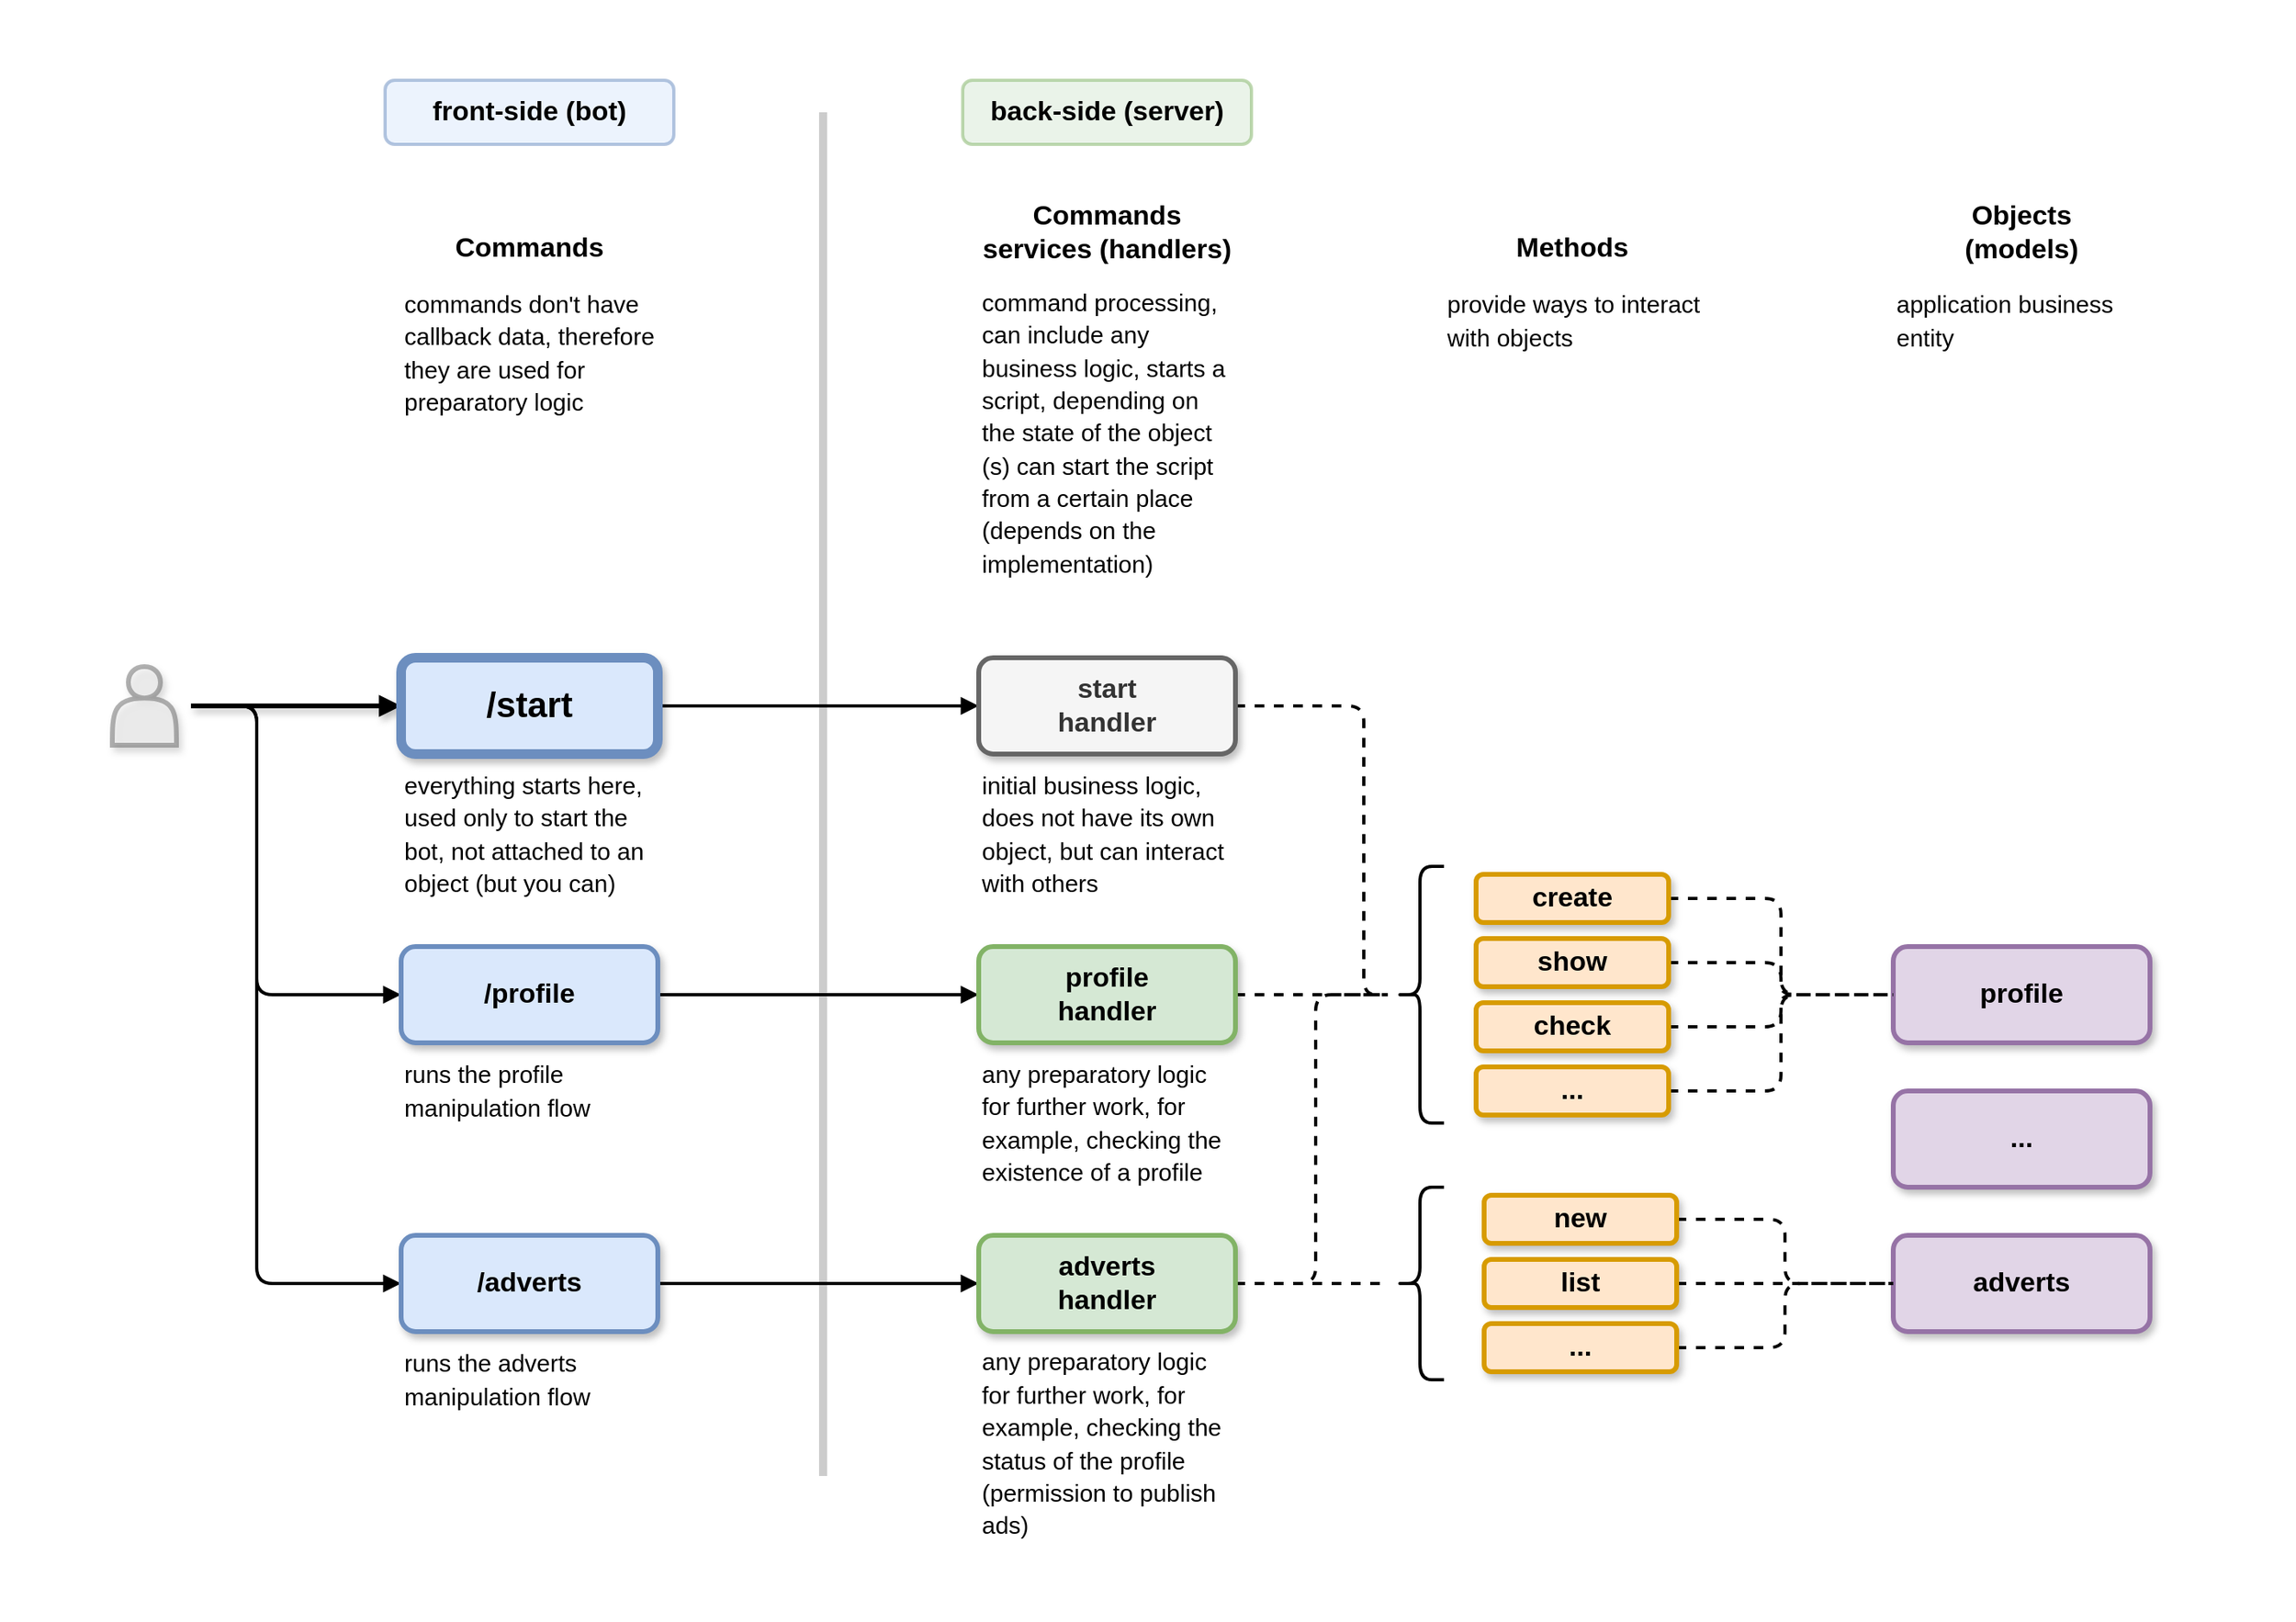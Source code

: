 <mxfile version="16.5.1" type="device" pages="2"><diagram id="DZBRnMitXiUaiUEYUGys" name="commands"><mxGraphModel dx="1702" dy="1569" grid="1" gridSize="10" guides="1" tooltips="1" connect="1" arrows="1" fold="1" page="0" pageScale="1" pageWidth="1169" pageHeight="827" background="#ffffff" math="0" shadow="0"><root><mxCell id="0"/><mxCell id="1" parent="0"/><mxCell id="3Sy41-BGQqIx18QqavUB-68" value="" style="rounded=0;whiteSpace=wrap;html=1;shadow=0;fontSize=20;strokeColor=none;strokeWidth=3;fillColor=none;opacity=50;" vertex="1" parent="1"><mxGeometry x="70" y="-100" width="1430" height="1010" as="geometry"/></mxCell><mxCell id="3Sy41-BGQqIx18QqavUB-8" value="" style="endArrow=none;html=1;rounded=0;fontSize=17;strokeWidth=5;strokeColor=#CCCCCC;" edge="1" parent="1"><mxGeometry width="50" height="50" relative="1" as="geometry"><mxPoint x="583" y="820" as="sourcePoint"/><mxPoint x="583" y="-30" as="targetPoint"/></mxGeometry></mxCell><mxCell id="3Sy41-BGQqIx18QqavUB-6" style="edgeStyle=orthogonalEdgeStyle;rounded=0;orthogonalLoop=1;jettySize=auto;html=1;entryX=0;entryY=0.5;entryDx=0;entryDy=0;fontSize=17;strokeWidth=3;shadow=1;endArrow=block;endFill=1;" edge="1" parent="1" source="3Sy41-BGQqIx18QqavUB-1" target="3Sy41-BGQqIx18QqavUB-5"><mxGeometry relative="1" as="geometry"/></mxCell><mxCell id="3Sy41-BGQqIx18QqavUB-13" style="edgeStyle=orthogonalEdgeStyle;rounded=1;orthogonalLoop=1;jettySize=auto;html=1;entryX=0;entryY=0.5;entryDx=0;entryDy=0;fontSize=17;strokeWidth=2;endArrow=block;endFill=1;" edge="1" parent="1" target="3Sy41-BGQqIx18QqavUB-11"><mxGeometry relative="1" as="geometry"><mxPoint x="190" y="340" as="sourcePoint"/><Array as="points"><mxPoint x="230" y="340"/><mxPoint x="230" y="520"/></Array></mxGeometry></mxCell><mxCell id="3Sy41-BGQqIx18QqavUB-15" style="edgeStyle=orthogonalEdgeStyle;rounded=1;orthogonalLoop=1;jettySize=auto;html=1;entryX=0;entryY=0.5;entryDx=0;entryDy=0;fontSize=17;strokeWidth=2;endArrow=block;endFill=1;" edge="1" parent="1" target="3Sy41-BGQqIx18QqavUB-14"><mxGeometry relative="1" as="geometry"><mxPoint x="190" y="340" as="sourcePoint"/><Array as="points"><mxPoint x="230" y="340"/><mxPoint x="230" y="700"/></Array></mxGeometry></mxCell><mxCell id="3Sy41-BGQqIx18QqavUB-1" value="" style="shape=actor;whiteSpace=wrap;html=1;strokeWidth=3;opacity=50;fillColor=#f5f5f5;fontColor=#333333;strokeColor=#666666;shadow=1;perimeterSpacing=9;" vertex="1" parent="1"><mxGeometry x="140" y="315.5" width="40" height="49" as="geometry"/></mxCell><mxCell id="3Sy41-BGQqIx18QqavUB-23" style="edgeStyle=orthogonalEdgeStyle;rounded=0;orthogonalLoop=1;jettySize=auto;html=1;exitX=1;exitY=0.5;exitDx=0;exitDy=0;entryX=0;entryY=0.5;entryDx=0;entryDy=0;fontSize=17;strokeWidth=2;endArrow=block;endFill=1;" edge="1" parent="1" source="3Sy41-BGQqIx18QqavUB-5" target="3Sy41-BGQqIx18QqavUB-22"><mxGeometry relative="1" as="geometry"/></mxCell><mxCell id="3Sy41-BGQqIx18QqavUB-5" value="&lt;b style=&quot;font-size: 22px;&quot;&gt;&lt;font style=&quot;font-size: 22px;&quot;&gt;/start&lt;/font&gt;&lt;/b&gt;" style="rounded=1;whiteSpace=wrap;html=1;strokeColor=#6c8ebf;fillColor=#dae8fc;shadow=1;strokeWidth=6;fontSize=22;" vertex="1" parent="1"><mxGeometry x="320" y="310" width="160" height="60" as="geometry"/></mxCell><mxCell id="3Sy41-BGQqIx18QqavUB-7" value="Objects&lt;br&gt;(models)" style="text;html=1;strokeColor=none;fillColor=none;align=center;verticalAlign=middle;whiteSpace=wrap;rounded=0;fontSize=17;fontStyle=1" vertex="1" parent="1"><mxGeometry x="1275" y="20" width="110" height="50" as="geometry"/></mxCell><mxCell id="3Sy41-BGQqIx18QqavUB-9" value="Commands" style="text;html=1;strokeColor=none;fillColor=none;align=center;verticalAlign=middle;whiteSpace=wrap;rounded=0;fontSize=17;fontStyle=1" vertex="1" parent="1"><mxGeometry x="370" y="40" width="60" height="30" as="geometry"/></mxCell><mxCell id="3Sy41-BGQqIx18QqavUB-24" style="edgeStyle=orthogonalEdgeStyle;rounded=0;orthogonalLoop=1;jettySize=auto;html=1;exitX=1;exitY=0.5;exitDx=0;exitDy=0;entryX=0;entryY=0.5;entryDx=0;entryDy=0;fontSize=17;endArrow=block;endFill=1;strokeWidth=2;" edge="1" parent="1" source="3Sy41-BGQqIx18QqavUB-11" target="3Sy41-BGQqIx18QqavUB-19"><mxGeometry relative="1" as="geometry"/></mxCell><mxCell id="3Sy41-BGQqIx18QqavUB-11" value="&lt;b&gt;&lt;font style=&quot;font-size: 17px&quot;&gt;/profile&lt;/font&gt;&lt;/b&gt;" style="rounded=1;whiteSpace=wrap;html=1;strokeColor=#6c8ebf;fillColor=#dae8fc;shadow=1;strokeWidth=3;" vertex="1" parent="1"><mxGeometry x="320" y="490" width="160" height="60" as="geometry"/></mxCell><mxCell id="3Sy41-BGQqIx18QqavUB-25" style="edgeStyle=orthogonalEdgeStyle;rounded=0;orthogonalLoop=1;jettySize=auto;html=1;exitX=1;exitY=0.5;exitDx=0;exitDy=0;entryX=0;entryY=0.5;entryDx=0;entryDy=0;fontSize=17;endArrow=block;endFill=1;strokeWidth=2;" edge="1" parent="1" source="3Sy41-BGQqIx18QqavUB-14" target="3Sy41-BGQqIx18QqavUB-20"><mxGeometry relative="1" as="geometry"/></mxCell><mxCell id="3Sy41-BGQqIx18QqavUB-14" value="&lt;b&gt;&lt;font style=&quot;font-size: 17px&quot;&gt;/adverts&lt;/font&gt;&lt;/b&gt;" style="rounded=1;whiteSpace=wrap;html=1;strokeColor=#6c8ebf;fillColor=#dae8fc;shadow=1;strokeWidth=3;" vertex="1" parent="1"><mxGeometry x="320" y="670" width="160" height="60" as="geometry"/></mxCell><mxCell id="3Sy41-BGQqIx18QqavUB-49" style="edgeStyle=orthogonalEdgeStyle;rounded=1;orthogonalLoop=1;jettySize=auto;html=1;exitX=1;exitY=0.5;exitDx=0;exitDy=0;entryX=0.1;entryY=0.5;entryDx=0;entryDy=0;entryPerimeter=0;fontSize=15;endArrow=none;endFill=0;strokeWidth=2;dashed=1;" edge="1" parent="1" source="3Sy41-BGQqIx18QqavUB-19" target="3Sy41-BGQqIx18QqavUB-48"><mxGeometry relative="1" as="geometry"/></mxCell><mxCell id="3Sy41-BGQqIx18QqavUB-19" value="&lt;b&gt;&lt;font style=&quot;font-size: 17px&quot;&gt;profile&lt;br&gt;handler&lt;br&gt;&lt;/font&gt;&lt;/b&gt;" style="rounded=1;whiteSpace=wrap;html=1;strokeColor=#82b366;fillColor=#d5e8d4;shadow=1;strokeWidth=3;" vertex="1" parent="1"><mxGeometry x="680" y="490" width="160" height="60" as="geometry"/></mxCell><mxCell id="3Sy41-BGQqIx18QqavUB-58" style="edgeStyle=orthogonalEdgeStyle;rounded=1;orthogonalLoop=1;jettySize=auto;html=1;exitX=1;exitY=0.5;exitDx=0;exitDy=0;entryX=0.1;entryY=0.5;entryDx=0;entryDy=0;entryPerimeter=0;dashed=1;fontSize=15;endArrow=none;endFill=0;strokeWidth=2;" edge="1" parent="1" source="3Sy41-BGQqIx18QqavUB-20" target="3Sy41-BGQqIx18QqavUB-57"><mxGeometry relative="1" as="geometry"/></mxCell><mxCell id="3Sy41-BGQqIx18QqavUB-59" style="edgeStyle=orthogonalEdgeStyle;rounded=1;orthogonalLoop=1;jettySize=auto;html=1;exitX=1;exitY=0.5;exitDx=0;exitDy=0;entryX=0.1;entryY=0.5;entryDx=0;entryDy=0;entryPerimeter=0;dashed=1;fontSize=15;endArrow=none;endFill=0;strokeWidth=2;" edge="1" parent="1" source="3Sy41-BGQqIx18QqavUB-20" target="3Sy41-BGQqIx18QqavUB-48"><mxGeometry relative="1" as="geometry"><Array as="points"><mxPoint x="890" y="700"/><mxPoint x="890" y="520"/></Array></mxGeometry></mxCell><mxCell id="3Sy41-BGQqIx18QqavUB-20" value="&lt;b&gt;&lt;font style=&quot;font-size: 17px&quot;&gt;adverts&lt;br&gt;handler&lt;br&gt;&lt;/font&gt;&lt;/b&gt;" style="rounded=1;whiteSpace=wrap;html=1;strokeColor=#82b366;fillColor=#d5e8d4;shadow=1;strokeWidth=3;" vertex="1" parent="1"><mxGeometry x="680" y="670" width="160" height="60" as="geometry"/></mxCell><mxCell id="3Sy41-BGQqIx18QqavUB-50" style="edgeStyle=orthogonalEdgeStyle;rounded=1;orthogonalLoop=1;jettySize=auto;html=1;exitX=1;exitY=0.5;exitDx=0;exitDy=0;entryX=0.1;entryY=0.5;entryDx=0;entryDy=0;entryPerimeter=0;dashed=1;fontSize=15;endArrow=none;endFill=0;strokeWidth=2;" edge="1" parent="1" source="3Sy41-BGQqIx18QqavUB-22" target="3Sy41-BGQqIx18QqavUB-48"><mxGeometry relative="1" as="geometry"><Array as="points"><mxPoint x="920" y="340"/><mxPoint x="920" y="520"/></Array></mxGeometry></mxCell><mxCell id="3Sy41-BGQqIx18QqavUB-22" value="&lt;b&gt;&lt;font style=&quot;font-size: 17px&quot;&gt;start&lt;br&gt;handler&lt;br&gt;&lt;/font&gt;&lt;/b&gt;" style="rounded=1;whiteSpace=wrap;html=1;strokeColor=#666666;fillColor=#f5f5f5;shadow=1;strokeWidth=3;fontColor=#333333;perimeterSpacing=0;" vertex="1" parent="1"><mxGeometry x="680" y="310" width="160" height="60" as="geometry"/></mxCell><mxCell id="3Sy41-BGQqIx18QqavUB-27" value="&lt;span style=&quot;font-size: 15px&quot;&gt;everything starts here, used only to start the bot, not attached to an object (but you can)&lt;/span&gt;" style="text;html=1;strokeColor=none;fillColor=none;align=left;verticalAlign=middle;whiteSpace=wrap;rounded=0;shadow=1;fontSize=17;fontStyle=0" vertex="1" parent="1"><mxGeometry x="320" y="380" width="160" height="80" as="geometry"/></mxCell><mxCell id="3Sy41-BGQqIx18QqavUB-28" value="&lt;span style=&quot;font-size: 15px&quot;&gt;runs the profile manipulation flow&lt;/span&gt;" style="text;html=1;strokeColor=none;fillColor=none;align=left;verticalAlign=middle;whiteSpace=wrap;rounded=0;shadow=1;fontSize=17;fontStyle=0" vertex="1" parent="1"><mxGeometry x="320" y="560" width="160" height="40" as="geometry"/></mxCell><mxCell id="3Sy41-BGQqIx18QqavUB-30" value="Commands&lt;br&gt;services (handlers)" style="text;html=1;strokeColor=none;fillColor=none;align=center;verticalAlign=middle;whiteSpace=wrap;rounded=0;fontSize=17;fontStyle=1" vertex="1" parent="1"><mxGeometry x="676" y="20" width="168" height="50" as="geometry"/></mxCell><mxCell id="3Sy41-BGQqIx18QqavUB-32" value="&lt;b&gt;&lt;font style=&quot;font-size: 17px&quot;&gt;profile&lt;/font&gt;&lt;/b&gt;" style="rounded=1;whiteSpace=wrap;html=1;strokeColor=#9673a6;fillColor=#e1d5e7;shadow=1;strokeWidth=3;" vertex="1" parent="1"><mxGeometry x="1250" y="490" width="160" height="60" as="geometry"/></mxCell><mxCell id="3Sy41-BGQqIx18QqavUB-33" value="&lt;b&gt;&lt;font style=&quot;font-size: 17px&quot;&gt;adverts&lt;/font&gt;&lt;/b&gt;" style="rounded=1;whiteSpace=wrap;html=1;strokeColor=#9673a6;fillColor=#e1d5e7;shadow=1;strokeWidth=3;" vertex="1" parent="1"><mxGeometry x="1250" y="670" width="160" height="60" as="geometry"/></mxCell><mxCell id="3Sy41-BGQqIx18QqavUB-34" value="&lt;span style=&quot;font-size: 15px&quot;&gt;runs the adverts manipulation flow&lt;/span&gt;" style="text;html=1;strokeColor=none;fillColor=none;align=left;verticalAlign=middle;whiteSpace=wrap;rounded=0;shadow=1;fontSize=17;fontStyle=0" vertex="1" parent="1"><mxGeometry x="320" y="740" width="160" height="40" as="geometry"/></mxCell><mxCell id="3Sy41-BGQqIx18QqavUB-35" value="&lt;span style=&quot;font-size: 15px&quot;&gt;initial business logic, does not have its own object, but can interact with others&lt;/span&gt;" style="text;html=1;strokeColor=none;fillColor=none;align=left;verticalAlign=middle;whiteSpace=wrap;rounded=0;shadow=1;fontSize=17;fontStyle=0" vertex="1" parent="1"><mxGeometry x="680" y="380" width="160" height="80" as="geometry"/></mxCell><mxCell id="3Sy41-BGQqIx18QqavUB-36" value="&lt;span style=&quot;font-size: 15px&quot;&gt;any preparatory logic for further work, for example, checking the existence of a profile&lt;/span&gt;" style="text;html=1;strokeColor=none;fillColor=none;align=left;verticalAlign=middle;whiteSpace=wrap;rounded=0;shadow=1;fontSize=17;fontStyle=0" vertex="1" parent="1"><mxGeometry x="680" y="560" width="160" height="80" as="geometry"/></mxCell><mxCell id="3Sy41-BGQqIx18QqavUB-37" value="Methods" style="text;html=1;strokeColor=none;fillColor=none;align=center;verticalAlign=middle;whiteSpace=wrap;rounded=0;fontSize=17;fontStyle=1" vertex="1" parent="1"><mxGeometry x="1005" y="40" width="90" height="30" as="geometry"/></mxCell><mxCell id="3Sy41-BGQqIx18QqavUB-42" style="edgeStyle=orthogonalEdgeStyle;rounded=1;orthogonalLoop=1;jettySize=auto;html=1;exitX=1;exitY=0.5;exitDx=0;exitDy=0;entryX=0;entryY=0.5;entryDx=0;entryDy=0;fontSize=15;endArrow=none;endFill=0;strokeWidth=2;dashed=1;" edge="1" parent="1" source="3Sy41-BGQqIx18QqavUB-38" target="3Sy41-BGQqIx18QqavUB-32"><mxGeometry relative="1" as="geometry"/></mxCell><mxCell id="3Sy41-BGQqIx18QqavUB-38" value="&lt;b&gt;&lt;font style=&quot;font-size: 17px&quot;&gt;create&lt;/font&gt;&lt;/b&gt;" style="rounded=1;whiteSpace=wrap;html=1;strokeColor=#d79b00;fillColor=#ffe6cc;shadow=1;strokeWidth=3;" vertex="1" parent="1"><mxGeometry x="990" y="445" width="120" height="30" as="geometry"/></mxCell><mxCell id="3Sy41-BGQqIx18QqavUB-43" style="edgeStyle=orthogonalEdgeStyle;rounded=1;orthogonalLoop=1;jettySize=auto;html=1;exitX=1;exitY=0.5;exitDx=0;exitDy=0;entryX=0;entryY=0.5;entryDx=0;entryDy=0;fontSize=15;endArrow=none;endFill=0;strokeWidth=2;dashed=1;" edge="1" parent="1" source="3Sy41-BGQqIx18QqavUB-39" target="3Sy41-BGQqIx18QqavUB-32"><mxGeometry relative="1" as="geometry"/></mxCell><mxCell id="3Sy41-BGQqIx18QqavUB-39" value="&lt;b&gt;&lt;font style=&quot;font-size: 17px&quot;&gt;show&lt;/font&gt;&lt;/b&gt;" style="rounded=1;whiteSpace=wrap;html=1;strokeColor=#d79b00;fillColor=#ffe6cc;shadow=1;strokeWidth=3;" vertex="1" parent="1"><mxGeometry x="990" y="485" width="120" height="30" as="geometry"/></mxCell><mxCell id="3Sy41-BGQqIx18QqavUB-45" style="edgeStyle=orthogonalEdgeStyle;rounded=1;orthogonalLoop=1;jettySize=auto;html=1;exitX=1;exitY=0.5;exitDx=0;exitDy=0;entryX=0;entryY=0.5;entryDx=0;entryDy=0;fontSize=15;endArrow=none;endFill=0;strokeWidth=2;dashed=1;" edge="1" parent="1" source="3Sy41-BGQqIx18QqavUB-40" target="3Sy41-BGQqIx18QqavUB-32"><mxGeometry relative="1" as="geometry"/></mxCell><mxCell id="3Sy41-BGQqIx18QqavUB-40" value="&lt;b&gt;&lt;font style=&quot;font-size: 17px&quot;&gt;check&lt;/font&gt;&lt;/b&gt;" style="rounded=1;whiteSpace=wrap;html=1;strokeColor=#d79b00;fillColor=#ffe6cc;shadow=1;strokeWidth=3;" vertex="1" parent="1"><mxGeometry x="990" y="525" width="120" height="30" as="geometry"/></mxCell><mxCell id="3Sy41-BGQqIx18QqavUB-46" style="edgeStyle=orthogonalEdgeStyle;rounded=1;orthogonalLoop=1;jettySize=auto;html=1;exitX=1;exitY=0.5;exitDx=0;exitDy=0;entryX=0;entryY=0.5;entryDx=0;entryDy=0;fontSize=15;endArrow=none;endFill=0;strokeWidth=2;dashed=1;" edge="1" parent="1" source="3Sy41-BGQqIx18QqavUB-41" target="3Sy41-BGQqIx18QqavUB-32"><mxGeometry relative="1" as="geometry"/></mxCell><mxCell id="3Sy41-BGQqIx18QqavUB-41" value="&lt;b&gt;&lt;font style=&quot;font-size: 17px&quot;&gt;...&lt;/font&gt;&lt;/b&gt;" style="rounded=1;whiteSpace=wrap;html=1;strokeColor=#d79b00;fillColor=#ffe6cc;shadow=1;strokeWidth=3;" vertex="1" parent="1"><mxGeometry x="990" y="565" width="120" height="30" as="geometry"/></mxCell><mxCell id="3Sy41-BGQqIx18QqavUB-48" value="" style="shape=curlyBracket;whiteSpace=wrap;html=1;rounded=1;shadow=0;fontSize=15;strokeColor=#000000;strokeWidth=2;fillColor=#FFFFFF;perimeterSpacing=10;" vertex="1" parent="1"><mxGeometry x="940" y="440" width="30" height="160" as="geometry"/></mxCell><mxCell id="3Sy41-BGQqIx18QqavUB-54" style="edgeStyle=orthogonalEdgeStyle;rounded=1;orthogonalLoop=1;jettySize=auto;html=1;exitX=1;exitY=0.5;exitDx=0;exitDy=0;entryX=0;entryY=0.5;entryDx=0;entryDy=0;dashed=1;fontSize=15;endArrow=none;endFill=0;strokeWidth=2;" edge="1" parent="1" source="3Sy41-BGQqIx18QqavUB-51" target="3Sy41-BGQqIx18QqavUB-33"><mxGeometry relative="1" as="geometry"/></mxCell><mxCell id="3Sy41-BGQqIx18QqavUB-51" value="&lt;b&gt;&lt;font style=&quot;font-size: 17px&quot;&gt;new&lt;/font&gt;&lt;/b&gt;" style="rounded=1;whiteSpace=wrap;html=1;strokeColor=#d79b00;fillColor=#ffe6cc;shadow=1;strokeWidth=3;" vertex="1" parent="1"><mxGeometry x="995" y="645" width="120" height="30" as="geometry"/></mxCell><mxCell id="3Sy41-BGQqIx18QqavUB-55" style="edgeStyle=orthogonalEdgeStyle;rounded=1;orthogonalLoop=1;jettySize=auto;html=1;exitX=1;exitY=0.5;exitDx=0;exitDy=0;entryX=0;entryY=0.5;entryDx=0;entryDy=0;dashed=1;fontSize=15;endArrow=none;endFill=0;strokeWidth=2;" edge="1" parent="1" source="3Sy41-BGQqIx18QqavUB-52" target="3Sy41-BGQqIx18QqavUB-33"><mxGeometry relative="1" as="geometry"/></mxCell><mxCell id="3Sy41-BGQqIx18QqavUB-52" value="&lt;b&gt;&lt;font style=&quot;font-size: 17px&quot;&gt;list&lt;/font&gt;&lt;/b&gt;" style="rounded=1;whiteSpace=wrap;html=1;strokeColor=#d79b00;fillColor=#ffe6cc;shadow=1;strokeWidth=3;" vertex="1" parent="1"><mxGeometry x="995" y="685" width="120" height="30" as="geometry"/></mxCell><mxCell id="3Sy41-BGQqIx18QqavUB-56" style="edgeStyle=orthogonalEdgeStyle;rounded=1;orthogonalLoop=1;jettySize=auto;html=1;exitX=1;exitY=0.5;exitDx=0;exitDy=0;entryX=0;entryY=0.5;entryDx=0;entryDy=0;dashed=1;fontSize=15;endArrow=none;endFill=0;strokeWidth=2;" edge="1" parent="1" source="3Sy41-BGQqIx18QqavUB-53" target="3Sy41-BGQqIx18QqavUB-33"><mxGeometry relative="1" as="geometry"/></mxCell><mxCell id="3Sy41-BGQqIx18QqavUB-53" value="&lt;b&gt;&lt;font style=&quot;font-size: 17px&quot;&gt;...&lt;/font&gt;&lt;/b&gt;" style="rounded=1;whiteSpace=wrap;html=1;strokeColor=#d79b00;fillColor=#ffe6cc;shadow=1;strokeWidth=3;" vertex="1" parent="1"><mxGeometry x="995" y="725" width="120" height="30" as="geometry"/></mxCell><mxCell id="3Sy41-BGQqIx18QqavUB-57" value="" style="shape=curlyBracket;whiteSpace=wrap;html=1;rounded=1;shadow=0;fontSize=15;strokeColor=#000000;strokeWidth=2;fillColor=#FFFFFF;perimeterSpacing=10;" vertex="1" parent="1"><mxGeometry x="940" y="640" width="30" height="120" as="geometry"/></mxCell><mxCell id="3Sy41-BGQqIx18QqavUB-60" value="front-side (bot)" style="text;html=1;strokeColor=#6c8ebf;fillColor=#dae8fc;align=center;verticalAlign=middle;whiteSpace=wrap;rounded=1;fontSize=17;fontStyle=1;strokeWidth=2;opacity=50;" vertex="1" parent="1"><mxGeometry x="310" y="-50" width="180" height="40" as="geometry"/></mxCell><mxCell id="3Sy41-BGQqIx18QqavUB-61" value="back-side (server)" style="text;html=1;strokeColor=#82b366;fillColor=#d5e8d4;align=center;verticalAlign=middle;whiteSpace=wrap;rounded=1;fontSize=17;fontStyle=1;strokeWidth=2;opacity=50;" vertex="1" parent="1"><mxGeometry x="670" y="-50" width="180" height="40" as="geometry"/></mxCell><mxCell id="3Sy41-BGQqIx18QqavUB-62" value="&lt;span style=&quot;font-size: 15px&quot;&gt;commands don't have callback data, therefore they are used for preparatory logic&lt;/span&gt;" style="text;html=1;strokeColor=none;fillColor=none;align=left;verticalAlign=middle;whiteSpace=wrap;rounded=0;shadow=1;fontSize=17;fontStyle=0" vertex="1" parent="1"><mxGeometry x="320" y="80" width="160" height="80" as="geometry"/></mxCell><mxCell id="3Sy41-BGQqIx18QqavUB-63" value="&lt;span style=&quot;font-size: 15px&quot;&gt;any preparatory logic for further work, for example, checking the status of the profile (permission to publish ads)&lt;/span&gt;" style="text;html=1;strokeColor=none;fillColor=none;align=left;verticalAlign=middle;whiteSpace=wrap;rounded=0;shadow=1;fontSize=17;fontStyle=0" vertex="1" parent="1"><mxGeometry x="680" y="740" width="160" height="120" as="geometry"/></mxCell><mxCell id="3Sy41-BGQqIx18QqavUB-64" value="&lt;span style=&quot;font-size: 15px&quot;&gt;command processing, can include any business logic, starts a script, depending on the state of the object (s) can start the script from a certain place (depends on the implementation)&lt;/span&gt;" style="text;html=1;strokeColor=none;fillColor=none;align=left;verticalAlign=middle;whiteSpace=wrap;rounded=0;shadow=1;fontSize=17;fontStyle=0" vertex="1" parent="1"><mxGeometry x="680" y="80" width="160" height="180" as="geometry"/></mxCell><mxCell id="3Sy41-BGQqIx18QqavUB-65" value="&lt;span style=&quot;font-size: 15px&quot;&gt;provide ways to interact with objects&lt;/span&gt;" style="text;html=1;strokeColor=none;fillColor=none;align=left;verticalAlign=middle;whiteSpace=wrap;rounded=0;shadow=1;fontSize=17;fontStyle=0" vertex="1" parent="1"><mxGeometry x="970" y="80" width="160" height="40" as="geometry"/></mxCell><mxCell id="3Sy41-BGQqIx18QqavUB-66" value="&lt;span style=&quot;font-size: 15px&quot;&gt;application business entity&lt;/span&gt;" style="text;html=1;strokeColor=none;fillColor=none;align=left;verticalAlign=middle;whiteSpace=wrap;rounded=0;shadow=1;fontSize=17;fontStyle=0" vertex="1" parent="1"><mxGeometry x="1250" y="80" width="160" height="40" as="geometry"/></mxCell><mxCell id="3Sy41-BGQqIx18QqavUB-67" value="&lt;span style=&quot;font-size: 17px&quot;&gt;&lt;b&gt;...&lt;/b&gt;&lt;/span&gt;" style="rounded=1;whiteSpace=wrap;html=1;strokeColor=#9673a6;fillColor=#e1d5e7;shadow=1;strokeWidth=3;" vertex="1" parent="1"><mxGeometry x="1250" y="580" width="160" height="60" as="geometry"/></mxCell></root></mxGraphModel></diagram><diagram id="mlJP8iRc8PtS1Ca2Fjx_" name="callbacks"><mxGraphModel dx="2011" dy="1782" grid="1" gridSize="10" guides="1" tooltips="1" connect="1" arrows="1" fold="1" page="0" pageScale="1" pageWidth="1169" pageHeight="827" background="#ffffff" math="0" shadow="0"><root><mxCell id="xp8z57BGpAfKmhhG9a8m-0"/><mxCell id="xp8z57BGpAfKmhhG9a8m-1" parent="xp8z57BGpAfKmhhG9a8m-0"/><mxCell id="xp8z57BGpAfKmhhG9a8m-10" value="" style="endArrow=none;html=1;rounded=0;fontSize=17;strokeWidth=5;strokeColor=#CCCCCC;" edge="1" parent="xp8z57BGpAfKmhhG9a8m-1"><mxGeometry width="50" height="50" relative="1" as="geometry"><mxPoint x="583" y="950" as="sourcePoint"/><mxPoint x="583" y="-30" as="targetPoint"/></mxGeometry></mxCell><mxCell id="xp8z57BGpAfKmhhG9a8m-2" value="" style="rounded=0;whiteSpace=wrap;html=1;shadow=0;fontSize=20;strokeColor=none;strokeWidth=3;fillColor=none;opacity=50;" vertex="1" parent="xp8z57BGpAfKmhhG9a8m-1"><mxGeometry x="70" y="-80" width="1790" height="1070" as="geometry"/></mxCell><mxCell id="xp8z57BGpAfKmhhG9a8m-60" style="edgeStyle=orthogonalEdgeStyle;rounded=1;orthogonalLoop=1;jettySize=auto;html=1;entryX=0;entryY=0.5;entryDx=0;entryDy=0;shadow=0;fontSize=20;fontColor=#0088CC;endArrow=block;endFill=1;strokeColor=#000000;strokeWidth=2;" edge="1" parent="xp8z57BGpAfKmhhG9a8m-1" source="xp8z57BGpAfKmhhG9a8m-6" target="xp8z57BGpAfKmhhG9a8m-58"><mxGeometry relative="1" as="geometry"/></mxCell><mxCell id="_GOjlQAWxtQvS_6YiesJ-17" style="edgeStyle=orthogonalEdgeStyle;rounded=1;orthogonalLoop=1;jettySize=auto;html=1;entryX=0;entryY=0.5;entryDx=0;entryDy=0;shadow=0;fontSize=15;fontColor=#000000;endArrow=block;endFill=1;strokeColor=#000000;strokeWidth=2;" edge="1" parent="xp8z57BGpAfKmhhG9a8m-1" source="xp8z57BGpAfKmhhG9a8m-6" target="_GOjlQAWxtQvS_6YiesJ-5"><mxGeometry relative="1" as="geometry"/></mxCell><mxCell id="xp8z57BGpAfKmhhG9a8m-6" value="" style="shape=actor;whiteSpace=wrap;html=1;strokeWidth=3;opacity=50;fillColor=#f5f5f5;fontColor=#333333;strokeColor=#666666;shadow=1;perimeterSpacing=9;" vertex="1" parent="xp8z57BGpAfKmhhG9a8m-1"><mxGeometry x="140" y="369.5" width="40" height="49" as="geometry"/></mxCell><mxCell id="xp8z57BGpAfKmhhG9a8m-11" value="User interaction" style="text;html=1;strokeColor=none;fillColor=none;align=center;verticalAlign=middle;whiteSpace=wrap;rounded=0;fontSize=17;fontStyle=1" vertex="1" parent="xp8z57BGpAfKmhhG9a8m-1"><mxGeometry x="307.5" y="40" width="185" height="30" as="geometry"/></mxCell><mxCell id="xp8z57BGpAfKmhhG9a8m-13" value="&lt;b&gt;&lt;font style=&quot;font-size: 17px&quot;&gt;profile&lt;/font&gt;&lt;/b&gt;" style="rounded=1;whiteSpace=wrap;html=1;strokeColor=#6c8ebf;fillColor=#dae8fc;shadow=1;strokeWidth=3;" vertex="1" parent="xp8z57BGpAfKmhhG9a8m-1"><mxGeometry x="320" y="310" width="160" height="60" as="geometry"/></mxCell><mxCell id="xp8z57BGpAfKmhhG9a8m-15" value="&lt;b&gt;&lt;font style=&quot;font-size: 17px&quot;&gt;adverts&lt;/font&gt;&lt;/b&gt;" style="rounded=1;whiteSpace=wrap;html=1;strokeColor=#6c8ebf;fillColor=#dae8fc;shadow=1;strokeWidth=3;" vertex="1" parent="xp8z57BGpAfKmhhG9a8m-1"><mxGeometry x="320" y="720" width="160" height="60" as="geometry"/></mxCell><mxCell id="xp8z57BGpAfKmhhG9a8m-25" value="Callback data" style="text;html=1;strokeColor=none;fillColor=none;align=center;verticalAlign=middle;whiteSpace=wrap;rounded=0;fontSize=17;fontStyle=1" vertex="1" parent="xp8z57BGpAfKmhhG9a8m-1"><mxGeometry x="676" y="40" width="168" height="30" as="geometry"/></mxCell><mxCell id="xp8z57BGpAfKmhhG9a8m-31" value="Flow controller" style="text;html=1;strokeColor=none;fillColor=none;align=center;verticalAlign=middle;whiteSpace=wrap;rounded=0;fontSize=17;fontStyle=1" vertex="1" parent="xp8z57BGpAfKmhhG9a8m-1"><mxGeometry x="990" y="40" width="155" height="30" as="geometry"/></mxCell><mxCell id="xp8z57BGpAfKmhhG9a8m-48" value="front-side (bot)" style="text;html=1;strokeColor=#6c8ebf;fillColor=#dae8fc;align=center;verticalAlign=middle;whiteSpace=wrap;rounded=1;fontSize=17;fontStyle=1;strokeWidth=2;opacity=50;" vertex="1" parent="xp8z57BGpAfKmhhG9a8m-1"><mxGeometry x="310" y="-50" width="180" height="40" as="geometry"/></mxCell><mxCell id="xp8z57BGpAfKmhhG9a8m-49" value="back-side (server)" style="text;html=1;strokeColor=#82b366;fillColor=#d5e8d4;align=center;verticalAlign=middle;whiteSpace=wrap;rounded=1;fontSize=17;fontStyle=1;strokeWidth=2;opacity=50;" vertex="1" parent="xp8z57BGpAfKmhhG9a8m-1"><mxGeometry x="670" y="-50" width="180" height="40" as="geometry"/></mxCell><mxCell id="xp8z57BGpAfKmhhG9a8m-50" value="&lt;span style=&quot;font-size: 15px&quot;&gt;when the user presses the button - the callback data that was put into this button is sent to the backend&lt;/span&gt;" style="text;html=1;strokeColor=none;fillColor=none;align=left;verticalAlign=middle;whiteSpace=wrap;rounded=0;shadow=1;fontSize=17;fontStyle=0" vertex="1" parent="xp8z57BGpAfKmhhG9a8m-1"><mxGeometry x="320" y="80" width="160" height="110" as="geometry"/></mxCell><mxCell id="xp8z57BGpAfKmhhG9a8m-52" value="&lt;span style=&quot;font-size: 15px&quot;&gt;callback data can be of any format and content (but not exceeding the maximum allowable size), in this case, a format is used that allows you to implement flows&lt;/span&gt;" style="text;html=1;strokeColor=none;fillColor=none;align=left;verticalAlign=middle;whiteSpace=wrap;rounded=0;shadow=1;fontSize=17;fontStyle=0" vertex="1" parent="xp8z57BGpAfKmhhG9a8m-1"><mxGeometry x="680" y="80" width="160" height="170" as="geometry"/></mxCell><mxCell id="xp8z57BGpAfKmhhG9a8m-53" value="&lt;span style=&quot;font-size: 15px&quot;&gt;using the received callback data, you can unambiguously determine at what step in the script the user is, process his action, and send the next step necessary for work&lt;/span&gt;" style="text;html=1;strokeColor=none;fillColor=none;align=left;verticalAlign=middle;whiteSpace=wrap;rounded=0;shadow=1;fontSize=17;fontStyle=0" vertex="1" parent="xp8z57BGpAfKmhhG9a8m-1"><mxGeometry x="987.5" y="80" width="160" height="170" as="geometry"/></mxCell><mxCell id="_GOjlQAWxtQvS_6YiesJ-1" style="edgeStyle=orthogonalEdgeStyle;rounded=1;orthogonalLoop=1;jettySize=auto;html=1;exitX=1;exitY=0.5;exitDx=0;exitDy=0;entryX=0;entryY=0.5;entryDx=0;entryDy=0;shadow=0;fontSize=15;fontColor=#000000;endArrow=block;endFill=1;strokeColor=#000000;strokeWidth=2;" edge="1" parent="xp8z57BGpAfKmhhG9a8m-1" source="xp8z57BGpAfKmhhG9a8m-58" target="_GOjlQAWxtQvS_6YiesJ-0"><mxGeometry relative="1" as="geometry"/></mxCell><mxCell id="xp8z57BGpAfKmhhG9a8m-58" value="&lt;b&gt;&lt;font style=&quot;font-size: 17px&quot;&gt;create&lt;/font&gt;&lt;/b&gt;" style="rounded=1;whiteSpace=wrap;html=1;strokeColor=#d79b00;fillColor=#ffe6cc;shadow=1;strokeWidth=3;" vertex="1" parent="xp8z57BGpAfKmhhG9a8m-1"><mxGeometry x="320" y="379" width="160" height="30" as="geometry"/></mxCell><mxCell id="_GOjlQAWxtQvS_6YiesJ-3" style="edgeStyle=orthogonalEdgeStyle;rounded=1;orthogonalLoop=1;jettySize=auto;html=1;exitX=1;exitY=0.5;exitDx=0;exitDy=0;entryX=0;entryY=0.5;entryDx=0;entryDy=0;shadow=0;fontSize=15;fontColor=#000000;endArrow=block;endFill=1;strokeColor=#000000;strokeWidth=2;" edge="1" parent="xp8z57BGpAfKmhhG9a8m-1" source="xp8z57BGpAfKmhhG9a8m-59" target="_GOjlQAWxtQvS_6YiesJ-2"><mxGeometry relative="1" as="geometry"><Array as="points"><mxPoint x="640" y="434"/><mxPoint x="640" y="585"/></Array></mxGeometry></mxCell><mxCell id="xp8z57BGpAfKmhhG9a8m-59" value="&lt;b&gt;&lt;font style=&quot;font-size: 17px&quot;&gt;show&lt;/font&gt;&lt;/b&gt;" style="rounded=1;whiteSpace=wrap;html=1;strokeColor=#d79b00;fillColor=#ffe6cc;shadow=1;strokeWidth=3;" vertex="1" parent="xp8z57BGpAfKmhhG9a8m-1"><mxGeometry x="320" y="419" width="160" height="30" as="geometry"/></mxCell><mxCell id="_GOjlQAWxtQvS_6YiesJ-10" style="edgeStyle=orthogonalEdgeStyle;rounded=1;orthogonalLoop=1;jettySize=auto;html=1;exitX=1;exitY=0.5;exitDx=0;exitDy=0;entryX=0;entryY=0.5;entryDx=0;entryDy=0;shadow=0;fontSize=15;fontColor=#000000;endArrow=block;endFill=1;strokeColor=#000000;strokeWidth=2;" edge="1" parent="xp8z57BGpAfKmhhG9a8m-1" source="_GOjlQAWxtQvS_6YiesJ-0" target="_GOjlQAWxtQvS_6YiesJ-9"><mxGeometry relative="1" as="geometry"/></mxCell><mxCell id="_GOjlQAWxtQvS_6YiesJ-0" value="&lt;div style=&quot;font-family: &amp;#34;menlo&amp;#34; , &amp;#34;monaco&amp;#34; , &amp;#34;courier new&amp;#34; , monospace ; font-size: 15px ; line-height: 18px&quot;&gt;&lt;div&gt;&lt;span style=&quot;background-color: rgb(255 , 255 , 255)&quot;&gt;&lt;font color=&quot;#000000&quot; style=&quot;font-size: 15px&quot;&gt;&amp;nbsp; // after parsing&lt;br&gt;&lt;br&gt;&amp;nbsp; {&lt;/font&gt;&lt;/span&gt;&lt;/div&gt;&lt;div&gt;&lt;span style=&quot;background-color: rgb(255 , 255 , 255)&quot;&gt;&lt;font color=&quot;#000000&quot; style=&quot;font-size: 15px&quot;&gt;&amp;nbsp; &amp;nbsp; &quot;cmd_key&quot;:&quot;profile&quot;,&lt;/font&gt;&lt;/span&gt;&lt;/div&gt;&lt;div&gt;&lt;span style=&quot;background-color: rgb(255 , 255 , 255)&quot;&gt;&lt;font color=&quot;#000000&quot; style=&quot;font-size: 15px&quot;&gt;&amp;nbsp; &amp;nbsp; &quot;case&quot;:&quot;create&quot;,&lt;/font&gt;&lt;/span&gt;&lt;/div&gt;&lt;div&gt;&lt;span style=&quot;background-color: rgb(255 , 255 , 255)&quot;&gt;&lt;font color=&quot;#000000&quot; style=&quot;font-size: 15px&quot;&gt;&amp;nbsp; &amp;nbsp; &quot;step&quot;:0,&lt;/font&gt;&lt;/span&gt;&lt;/div&gt;&lt;div&gt;&lt;span style=&quot;background-color: rgb(255 , 255 , 255)&quot;&gt;&lt;font color=&quot;#000000&quot; style=&quot;font-size: 15px&quot;&gt;&amp;nbsp; &amp;nbsp; &quot;payload&quot;:&quot;&quot;&lt;/font&gt;&lt;/span&gt;&lt;/div&gt;&lt;div&gt;&lt;span style=&quot;background-color: rgb(255 , 255 , 255)&quot;&gt;&lt;font color=&quot;#000000&quot; style=&quot;font-size: 15px&quot;&gt;&amp;nbsp; }&lt;/font&gt;&lt;/span&gt;&lt;/div&gt;&lt;/div&gt;" style="text;html=1;align=left;verticalAlign=middle;whiteSpace=wrap;rounded=0;shadow=0;fontSize=20;opacity=50;strokeWidth=3;fontStyle=1;fillColor=none;strokeColor=default;" vertex="1" parent="xp8z57BGpAfKmhhG9a8m-1"><mxGeometry x="680" y="309" width="240" height="170" as="geometry"/></mxCell><mxCell id="_GOjlQAWxtQvS_6YiesJ-2" value="&lt;div style=&quot;font-family: &amp;#34;menlo&amp;#34; , &amp;#34;monaco&amp;#34; , &amp;#34;courier new&amp;#34; , monospace ; font-size: 15px ; line-height: 18px&quot;&gt;&lt;div&gt;&lt;span style=&quot;background-color: rgb(255 , 255 , 255)&quot;&gt;&lt;font color=&quot;#000000&quot; style=&quot;font-size: 15px&quot;&gt;&amp;nbsp; // after parsing&lt;br&gt;&lt;br&gt;&amp;nbsp; {&lt;/font&gt;&lt;/span&gt;&lt;/div&gt;&lt;div&gt;&lt;span style=&quot;background-color: rgb(255 , 255 , 255)&quot;&gt;&lt;font color=&quot;#000000&quot; style=&quot;font-size: 15px&quot;&gt;&amp;nbsp; &amp;nbsp; &quot;cmd_key&quot;:&quot;profile&quot;,&lt;/font&gt;&lt;/span&gt;&lt;/div&gt;&lt;div&gt;&lt;span style=&quot;background-color: rgb(255 , 255 , 255)&quot;&gt;&lt;font color=&quot;#000000&quot; style=&quot;font-size: 15px&quot;&gt;&amp;nbsp; &amp;nbsp; &quot;case&quot;:&quot;show&quot;,&lt;/font&gt;&lt;/span&gt;&lt;/div&gt;&lt;div&gt;&lt;span style=&quot;background-color: rgb(255 , 255 , 255)&quot;&gt;&lt;font color=&quot;#000000&quot; style=&quot;font-size: 15px&quot;&gt;&amp;nbsp; &amp;nbsp; &quot;step&quot;:0,&lt;/font&gt;&lt;/span&gt;&lt;/div&gt;&lt;div&gt;&lt;span style=&quot;background-color: rgb(255 , 255 , 255)&quot;&gt;&lt;font color=&quot;#000000&quot; style=&quot;font-size: 15px&quot;&gt;&amp;nbsp; &amp;nbsp; &quot;payload&quot;:&quot;&quot;&lt;/font&gt;&lt;/span&gt;&lt;/div&gt;&lt;div&gt;&lt;span style=&quot;background-color: rgb(255 , 255 , 255)&quot;&gt;&lt;font color=&quot;#000000&quot; style=&quot;font-size: 15px&quot;&gt;&amp;nbsp; }&lt;/font&gt;&lt;/span&gt;&lt;/div&gt;&lt;/div&gt;" style="text;html=1;align=left;verticalAlign=middle;whiteSpace=wrap;rounded=0;shadow=0;fontSize=20;opacity=50;strokeWidth=3;fontStyle=1;fillColor=none;strokeColor=default;" vertex="1" parent="xp8z57BGpAfKmhhG9a8m-1"><mxGeometry x="680" y="500" width="240" height="170" as="geometry"/></mxCell><mxCell id="_GOjlQAWxtQvS_6YiesJ-4" value="&lt;div style=&quot;font-family: &amp;#34;menlo&amp;#34; , &amp;#34;monaco&amp;#34; , &amp;#34;courier new&amp;#34; , monospace ; font-size: 15px ; line-height: 18px&quot;&gt;&lt;div&gt;&lt;span style=&quot;background-color: rgb(255 , 255 , 255)&quot;&gt;&lt;font color=&quot;#000000&quot; style=&quot;font-size: 15px&quot;&gt;&amp;nbsp; // after parsing&lt;br&gt;&lt;br&gt;&amp;nbsp; {&lt;/font&gt;&lt;/span&gt;&lt;/div&gt;&lt;div&gt;&lt;span style=&quot;background-color: rgb(255 , 255 , 255)&quot;&gt;&lt;font color=&quot;#000000&quot; style=&quot;font-size: 15px&quot;&gt;&amp;nbsp; &amp;nbsp; &quot;cmd_key&quot;:&quot;adverts&quot;,&lt;/font&gt;&lt;/span&gt;&lt;/div&gt;&lt;div&gt;&lt;span style=&quot;background-color: rgb(255 , 255 , 255)&quot;&gt;&lt;font color=&quot;#000000&quot; style=&quot;font-size: 15px&quot;&gt;&amp;nbsp; &amp;nbsp; &quot;case&quot;:&quot;new&quot;,&lt;/font&gt;&lt;/span&gt;&lt;/div&gt;&lt;div&gt;&lt;span style=&quot;background-color: rgb(255 , 255 , 255)&quot;&gt;&lt;font color=&quot;#000000&quot; style=&quot;font-size: 15px&quot;&gt;&amp;nbsp; &amp;nbsp; &quot;step&quot;:0,&lt;/font&gt;&lt;/span&gt;&lt;/div&gt;&lt;div&gt;&lt;span style=&quot;background-color: rgb(255 , 255 , 255)&quot;&gt;&lt;font color=&quot;#000000&quot; style=&quot;font-size: 15px&quot;&gt;&amp;nbsp; &amp;nbsp; &quot;payload&quot;:&quot;&quot;&lt;/font&gt;&lt;/span&gt;&lt;/div&gt;&lt;div&gt;&lt;span style=&quot;background-color: rgb(255 , 255 , 255)&quot;&gt;&lt;font color=&quot;#000000&quot; style=&quot;font-size: 15px&quot;&gt;&amp;nbsp; }&lt;/font&gt;&lt;/span&gt;&lt;/div&gt;&lt;/div&gt;" style="text;html=1;align=left;verticalAlign=middle;whiteSpace=wrap;rounded=0;shadow=0;fontSize=20;opacity=50;strokeWidth=3;fontStyle=1;fillColor=none;strokeColor=default;" vertex="1" parent="xp8z57BGpAfKmhhG9a8m-1"><mxGeometry x="676" y="720" width="240" height="170" as="geometry"/></mxCell><mxCell id="_GOjlQAWxtQvS_6YiesJ-8" style="edgeStyle=orthogonalEdgeStyle;rounded=1;orthogonalLoop=1;jettySize=auto;html=1;exitX=1;exitY=0.5;exitDx=0;exitDy=0;entryX=0;entryY=0.5;entryDx=0;entryDy=0;shadow=0;fontSize=15;fontColor=#000000;endArrow=block;endFill=1;strokeColor=#000000;strokeWidth=2;" edge="1" parent="xp8z57BGpAfKmhhG9a8m-1" source="_GOjlQAWxtQvS_6YiesJ-5" target="_GOjlQAWxtQvS_6YiesJ-4"><mxGeometry relative="1" as="geometry"/></mxCell><mxCell id="_GOjlQAWxtQvS_6YiesJ-5" value="&lt;b&gt;&lt;font style=&quot;font-size: 17px&quot;&gt;create&lt;/font&gt;&lt;/b&gt;" style="rounded=1;whiteSpace=wrap;html=1;strokeColor=#d79b00;fillColor=#ffe6cc;shadow=1;strokeWidth=3;" vertex="1" parent="xp8z57BGpAfKmhhG9a8m-1"><mxGeometry x="320" y="790" width="160" height="30" as="geometry"/></mxCell><mxCell id="_GOjlQAWxtQvS_6YiesJ-6" value="&lt;b&gt;&lt;font style=&quot;font-size: 17px&quot;&gt;...&lt;/font&gt;&lt;/b&gt;" style="rounded=1;whiteSpace=wrap;html=1;strokeColor=#d79b00;fillColor=#ffe6cc;shadow=1;strokeWidth=3;" vertex="1" parent="xp8z57BGpAfKmhhG9a8m-1"><mxGeometry x="320" y="830" width="160" height="30" as="geometry"/></mxCell><mxCell id="_GOjlQAWxtQvS_6YiesJ-12" style="edgeStyle=orthogonalEdgeStyle;rounded=1;orthogonalLoop=1;jettySize=auto;html=1;exitX=1;exitY=0.5;exitDx=0;exitDy=0;entryX=0.5;entryY=0;entryDx=0;entryDy=0;shadow=0;fontSize=15;fontColor=#000000;endArrow=block;endFill=1;strokeColor=#000000;strokeWidth=2;" edge="1" parent="xp8z57BGpAfKmhhG9a8m-1" source="_GOjlQAWxtQvS_6YiesJ-9" target="_GOjlQAWxtQvS_6YiesJ-11"><mxGeometry relative="1" as="geometry"/></mxCell><mxCell id="_GOjlQAWxtQvS_6YiesJ-9" value="&lt;b&gt;&lt;font style=&quot;font-size: 17px&quot;&gt;command key&lt;br&gt;(profile)&lt;br&gt;&lt;/font&gt;&lt;/b&gt;" style="rounded=1;whiteSpace=wrap;html=1;strokeColor=#82b366;fillColor=#d5e8d4;shadow=1;strokeWidth=3;" vertex="1" parent="xp8z57BGpAfKmhhG9a8m-1"><mxGeometry x="987.5" y="364" width="160" height="60" as="geometry"/></mxCell><mxCell id="_GOjlQAWxtQvS_6YiesJ-16" style="edgeStyle=orthogonalEdgeStyle;rounded=1;orthogonalLoop=1;jettySize=auto;html=1;exitX=1;exitY=0.5;exitDx=0;exitDy=0;entryX=0.5;entryY=0;entryDx=0;entryDy=0;shadow=0;fontSize=15;fontColor=#000000;endArrow=block;endFill=1;strokeColor=#000000;strokeWidth=2;" edge="1" parent="xp8z57BGpAfKmhhG9a8m-1" source="_GOjlQAWxtQvS_6YiesJ-11" target="_GOjlQAWxtQvS_6YiesJ-15"><mxGeometry relative="1" as="geometry"/></mxCell><mxCell id="_GOjlQAWxtQvS_6YiesJ-11" value="&lt;b&gt;&lt;font style=&quot;font-size: 17px&quot;&gt;usecase&lt;br&gt;(create)&lt;br&gt;&lt;/font&gt;&lt;/b&gt;" style="rounded=1;whiteSpace=wrap;html=1;strokeColor=#d79b00;fillColor=#ffe6cc;shadow=1;strokeWidth=3;" vertex="1" parent="xp8z57BGpAfKmhhG9a8m-1"><mxGeometry x="1200" y="424" width="160" height="60" as="geometry"/></mxCell><mxCell id="_GOjlQAWxtQvS_6YiesJ-13" value="&lt;span style=&quot;font-size: 15px&quot;&gt;using the received callback data, you can unambiguously determine at what step in the script the user is, process his action, and send the next step necessary for work&lt;/span&gt;" style="text;html=1;strokeColor=none;fillColor=none;align=left;verticalAlign=middle;whiteSpace=wrap;rounded=0;shadow=1;fontSize=17;fontStyle=0" vertex="1" parent="xp8z57BGpAfKmhhG9a8m-1"><mxGeometry x="990" y="440" width="160" height="170" as="geometry"/></mxCell><mxCell id="_GOjlQAWxtQvS_6YiesJ-14" value="&lt;span style=&quot;font-size: 15px&quot;&gt;the use case makes us understand how the user wants to interact with the end object, in our example the user wants to &lt;b&gt;create a profile&lt;/b&gt;&lt;/span&gt;" style="text;html=1;strokeColor=none;fillColor=none;align=left;verticalAlign=middle;whiteSpace=wrap;rounded=0;shadow=1;fontSize=17;fontStyle=0" vertex="1" parent="xp8z57BGpAfKmhhG9a8m-1"><mxGeometry x="1200" y="500" width="160" height="150" as="geometry"/></mxCell><mxCell id="_GOjlQAWxtQvS_6YiesJ-20" style="edgeStyle=orthogonalEdgeStyle;rounded=1;orthogonalLoop=1;jettySize=auto;html=1;exitX=1;exitY=0.5;exitDx=0;exitDy=0;entryX=0.5;entryY=0;entryDx=0;entryDy=0;shadow=0;fontSize=15;fontColor=#000000;endArrow=block;endFill=1;strokeColor=#000000;strokeWidth=2;" edge="1" parent="xp8z57BGpAfKmhhG9a8m-1" source="_GOjlQAWxtQvS_6YiesJ-15" target="_GOjlQAWxtQvS_6YiesJ-19"><mxGeometry relative="1" as="geometry"/></mxCell><mxCell id="_GOjlQAWxtQvS_6YiesJ-15" value="&lt;b&gt;&lt;font style=&quot;font-size: 17px&quot;&gt;step&lt;br&gt;(0)&lt;br&gt;&lt;/font&gt;&lt;/b&gt;" style="rounded=1;whiteSpace=wrap;html=1;strokeColor=#d6b656;fillColor=#fff2cc;shadow=1;strokeWidth=3;" vertex="1" parent="xp8z57BGpAfKmhhG9a8m-1"><mxGeometry x="1410" y="484" width="160" height="60" as="geometry"/></mxCell><mxCell id="_GOjlQAWxtQvS_6YiesJ-18" value="&lt;span style=&quot;font-size: 15px&quot;&gt;using the step, we understand at what stage (step) the user is in the current scenario, in our example the user is at &lt;b&gt;step 0&lt;/b&gt;, which means he is only at the &lt;b&gt;beginning of the profile creation&lt;/b&gt; scenario&lt;/span&gt;" style="text;html=1;strokeColor=none;fillColor=none;align=left;verticalAlign=middle;whiteSpace=wrap;rounded=0;shadow=1;fontSize=17;fontStyle=0" vertex="1" parent="xp8z57BGpAfKmhhG9a8m-1"><mxGeometry x="1410" y="560" width="160" height="210" as="geometry"/></mxCell><mxCell id="_GOjlQAWxtQvS_6YiesJ-19" value="&lt;b&gt;&lt;font style=&quot;font-size: 17px&quot;&gt;payload&lt;br&gt;&lt;/font&gt;&lt;/b&gt;" style="rounded=1;whiteSpace=wrap;html=1;strokeColor=#666666;fillColor=#f5f5f5;shadow=1;strokeWidth=3;dashed=1;fontColor=#333333;opacity=70;" vertex="1" parent="xp8z57BGpAfKmhhG9a8m-1"><mxGeometry x="1620" y="544" width="160" height="60" as="geometry"/></mxCell><mxCell id="_GOjlQAWxtQvS_6YiesJ-21" value="&lt;span style=&quot;font-size: 15px&quot;&gt;optional ability to pass any additional information necessary for the implementation of business logic, for example, we can pass the declaration identifier there when working with a list in order to understand the exact instance of the object&lt;/span&gt;" style="text;html=1;strokeColor=none;fillColor=none;align=left;verticalAlign=middle;whiteSpace=wrap;rounded=0;shadow=1;fontSize=17;fontStyle=0" vertex="1" parent="xp8z57BGpAfKmhhG9a8m-1"><mxGeometry x="1620" y="617" width="160" height="253" as="geometry"/></mxCell></root></mxGraphModel></diagram></mxfile>